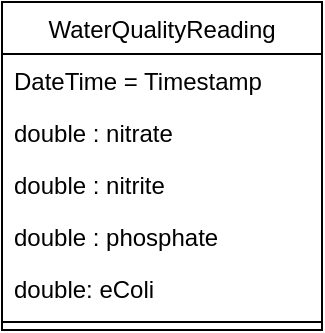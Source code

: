 <mxfile version="26.2.14">
  <diagram id="C5RBs43oDa-KdzZeNtuy" name="Page-1">
    <mxGraphModel dx="1796" dy="1007" grid="1" gridSize="10" guides="1" tooltips="1" connect="1" arrows="1" fold="1" page="1" pageScale="1" pageWidth="827" pageHeight="1169" math="0" shadow="0">
      <root>
        <mxCell id="WIyWlLk6GJQsqaUBKTNV-0" />
        <mxCell id="WIyWlLk6GJQsqaUBKTNV-1" parent="WIyWlLk6GJQsqaUBKTNV-0" />
        <mxCell id="_sF3T_W2zTCqyO03dow_-0" value="WaterQualityReading" style="swimlane;fontStyle=0;align=center;verticalAlign=top;childLayout=stackLayout;horizontal=1;startSize=26;horizontalStack=0;resizeParent=1;resizeLast=0;collapsible=1;marginBottom=0;rounded=0;shadow=0;strokeWidth=1;" vertex="1" parent="WIyWlLk6GJQsqaUBKTNV-1">
          <mxGeometry x="300" y="280" width="160" height="164" as="geometry">
            <mxRectangle x="340" y="380" width="170" height="26" as="alternateBounds" />
          </mxGeometry>
        </mxCell>
        <mxCell id="_sF3T_W2zTCqyO03dow_-1" value="DateTime = Timestamp" style="text;align=left;verticalAlign=top;spacingLeft=4;spacingRight=4;overflow=hidden;rotatable=0;points=[[0,0.5],[1,0.5]];portConstraint=eastwest;" vertex="1" parent="_sF3T_W2zTCqyO03dow_-0">
          <mxGeometry y="26" width="160" height="26" as="geometry" />
        </mxCell>
        <mxCell id="_sF3T_W2zTCqyO03dow_-2" value="double : nitrate" style="text;align=left;verticalAlign=top;spacingLeft=4;spacingRight=4;overflow=hidden;rotatable=0;points=[[0,0.5],[1,0.5]];portConstraint=eastwest;" vertex="1" parent="_sF3T_W2zTCqyO03dow_-0">
          <mxGeometry y="52" width="160" height="26" as="geometry" />
        </mxCell>
        <mxCell id="_sF3T_W2zTCqyO03dow_-3" value="double : nitrite" style="text;align=left;verticalAlign=top;spacingLeft=4;spacingRight=4;overflow=hidden;rotatable=0;points=[[0,0.5],[1,0.5]];portConstraint=eastwest;" vertex="1" parent="_sF3T_W2zTCqyO03dow_-0">
          <mxGeometry y="78" width="160" height="26" as="geometry" />
        </mxCell>
        <mxCell id="_sF3T_W2zTCqyO03dow_-4" value="double : phosphate" style="text;align=left;verticalAlign=top;spacingLeft=4;spacingRight=4;overflow=hidden;rotatable=0;points=[[0,0.5],[1,0.5]];portConstraint=eastwest;" vertex="1" parent="_sF3T_W2zTCqyO03dow_-0">
          <mxGeometry y="104" width="160" height="26" as="geometry" />
        </mxCell>
        <mxCell id="_sF3T_W2zTCqyO03dow_-5" value="double: eColi" style="text;align=left;verticalAlign=top;spacingLeft=4;spacingRight=4;overflow=hidden;rotatable=0;points=[[0,0.5],[1,0.5]];portConstraint=eastwest;" vertex="1" parent="_sF3T_W2zTCqyO03dow_-0">
          <mxGeometry y="130" width="160" height="26" as="geometry" />
        </mxCell>
        <mxCell id="_sF3T_W2zTCqyO03dow_-6" value="" style="line;html=1;strokeWidth=1;align=left;verticalAlign=middle;spacingTop=-1;spacingLeft=3;spacingRight=3;rotatable=0;labelPosition=right;points=[];portConstraint=eastwest;" vertex="1" parent="_sF3T_W2zTCqyO03dow_-0">
          <mxGeometry y="156" width="160" height="8" as="geometry" />
        </mxCell>
      </root>
    </mxGraphModel>
  </diagram>
</mxfile>

